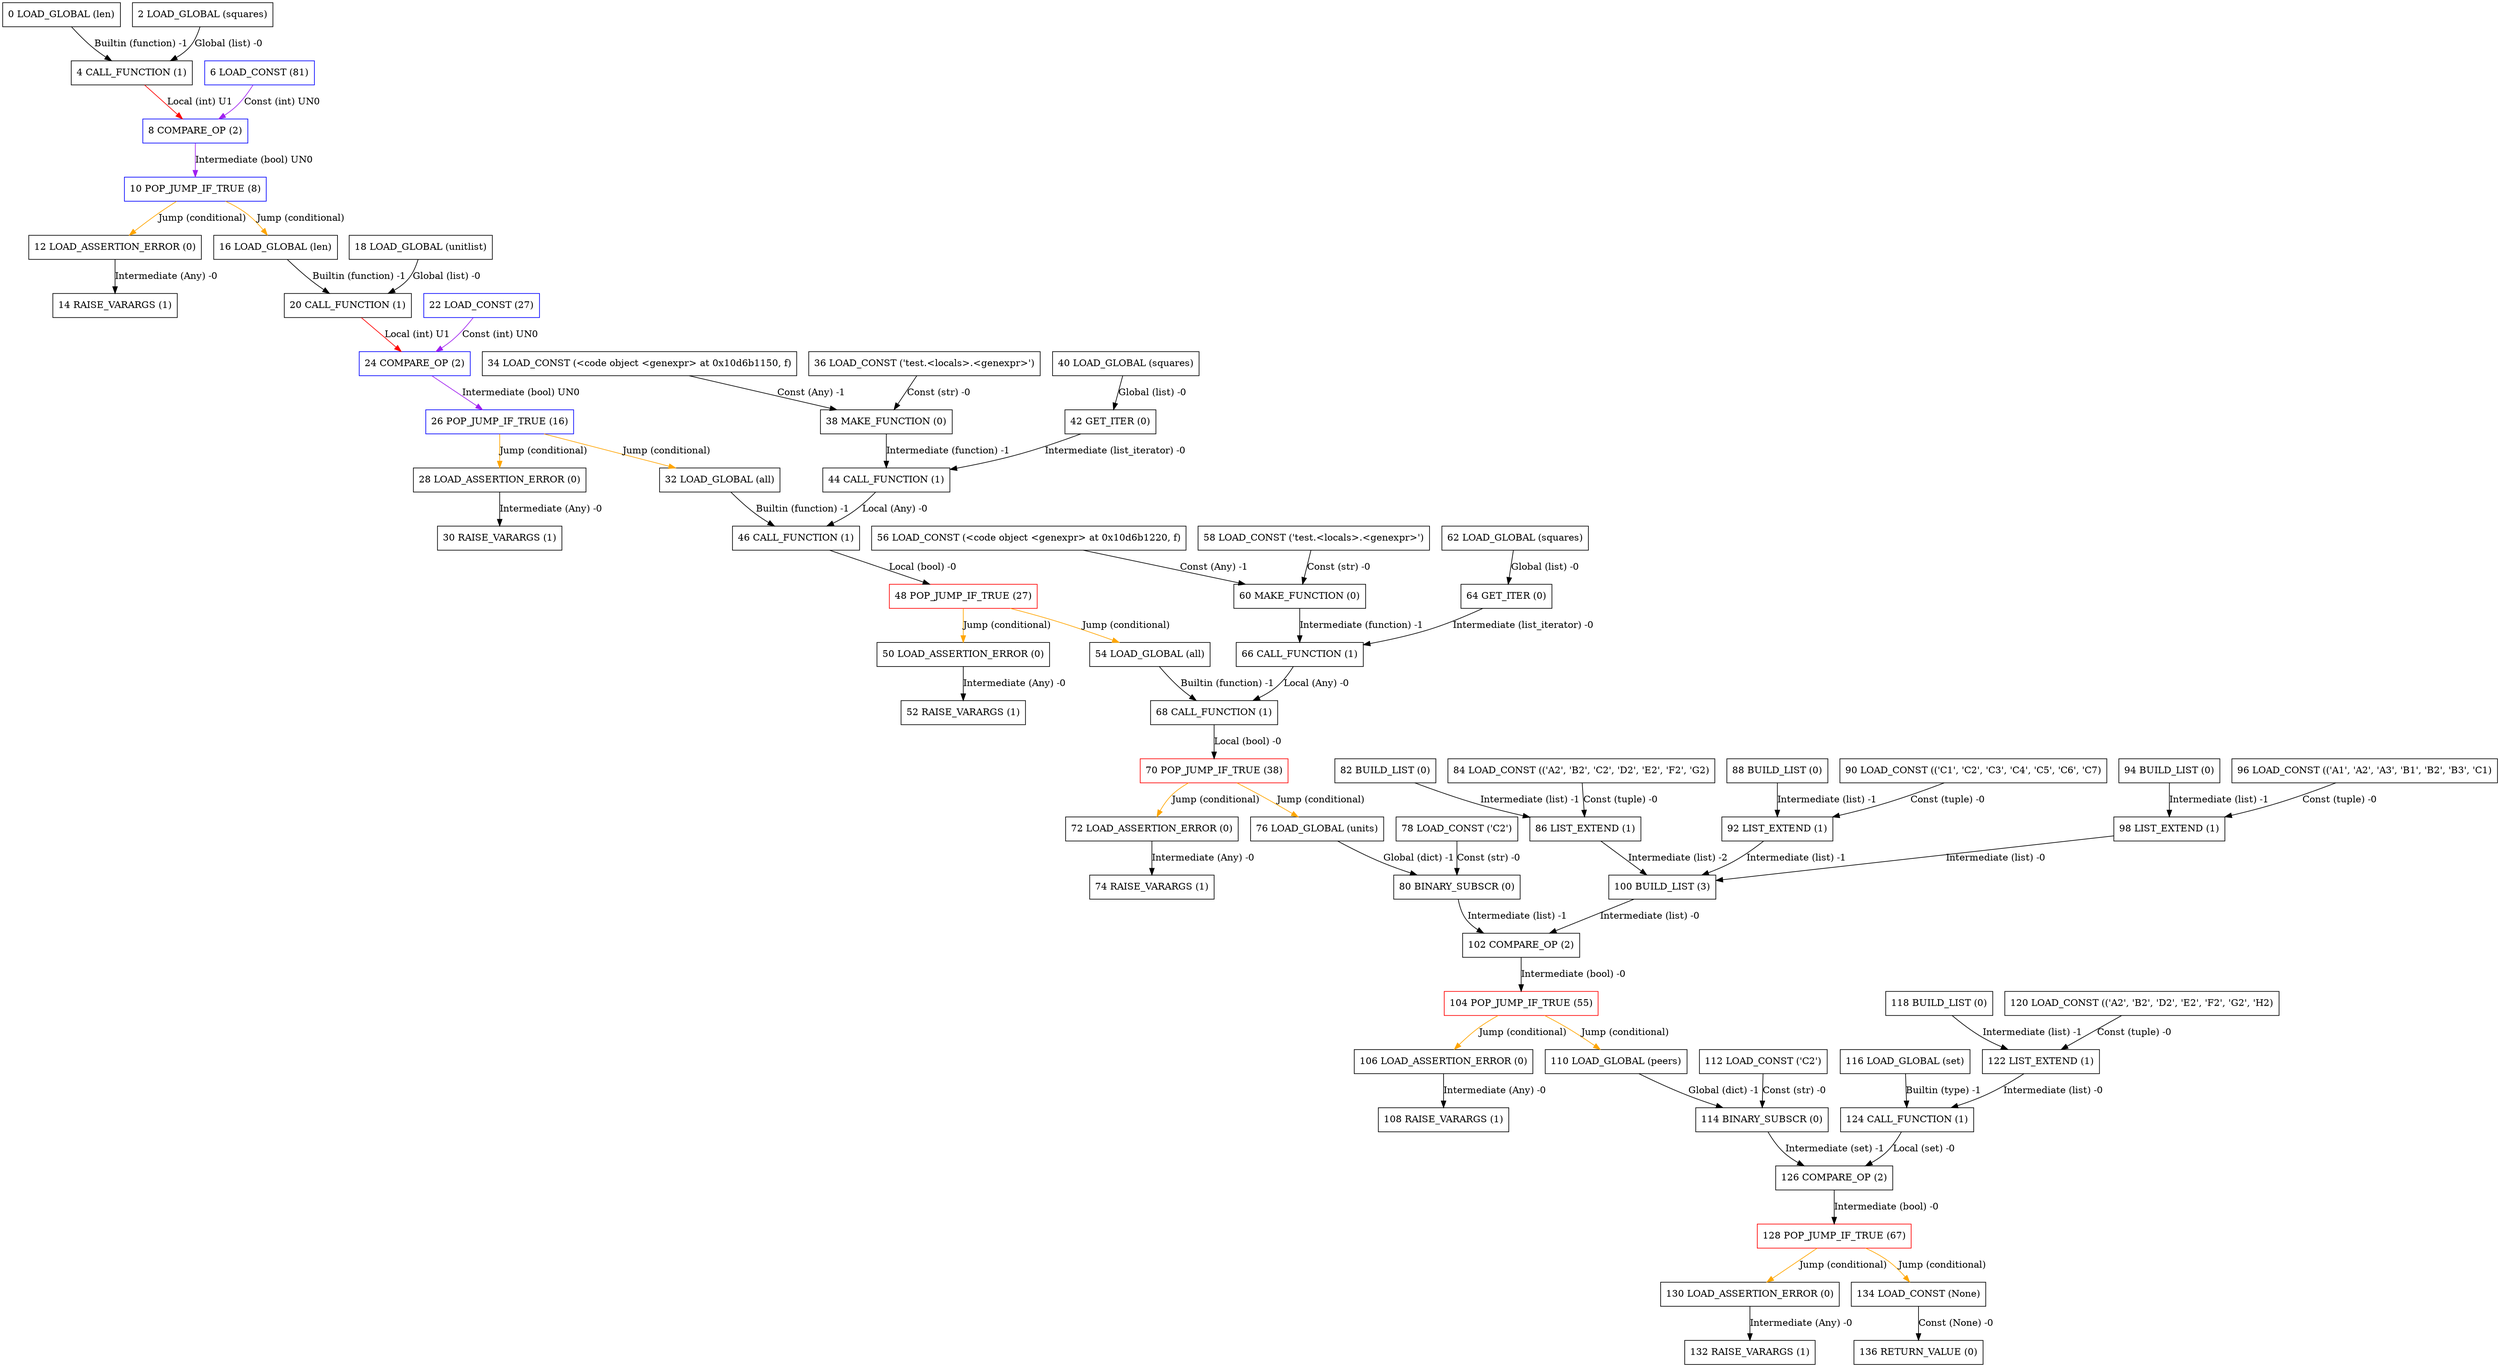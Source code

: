 digraph test { 
	node [shape=box];
	OP0 [label="0 LOAD_GLOBAL (len)" color="black"];
	OP2 [label="2 LOAD_GLOBAL (squares)" color="black"];
	OP4 [label="4 CALL_FUNCTION (1)" color="black"];
	OP6 [label="6 LOAD_CONST (81)" color="blue"];
	OP8 [label="8 COMPARE_OP (2)" color="blue"];
	OP10 [label="10 POP_JUMP_IF_TRUE (8)" color="blue"];
	OP10 -> OP12 [label="Jump (conditional)" color=orange];
	OP10 -> OP16 [label="Jump (conditional)" color=orange];
	OP12 [label="12 LOAD_ASSERTION_ERROR (0)" color="black"];
	OP14 [label="14 RAISE_VARARGS (1)" color="black"];
	OP16 [label="16 LOAD_GLOBAL (len)" color="black"];
	OP18 [label="18 LOAD_GLOBAL (unitlist)" color="black"];
	OP20 [label="20 CALL_FUNCTION (1)" color="black"];
	OP22 [label="22 LOAD_CONST (27)" color="blue"];
	OP24 [label="24 COMPARE_OP (2)" color="blue"];
	OP26 [label="26 POP_JUMP_IF_TRUE (16)" color="blue"];
	OP26 -> OP28 [label="Jump (conditional)" color=orange];
	OP26 -> OP32 [label="Jump (conditional)" color=orange];
	OP28 [label="28 LOAD_ASSERTION_ERROR (0)" color="black"];
	OP30 [label="30 RAISE_VARARGS (1)" color="black"];
	OP32 [label="32 LOAD_GLOBAL (all)" color="black"];
	OP34 [label="34 LOAD_CONST (<code object <genexpr> at 0x10d6b1150, f)" color="black"];
	OP36 [label="36 LOAD_CONST ('test.<locals>.<genexpr>')" color="black"];
	OP38 [label="38 MAKE_FUNCTION (0)" color="black"];
	OP40 [label="40 LOAD_GLOBAL (squares)" color="black"];
	OP42 [label="42 GET_ITER (0)" color="black"];
	OP44 [label="44 CALL_FUNCTION (1)" color="black"];
	OP46 [label="46 CALL_FUNCTION (1)" color="black"];
	OP48 [label="48 POP_JUMP_IF_TRUE (27)" color="red"];
	OP48 -> OP50 [label="Jump (conditional)" color=orange];
	OP48 -> OP54 [label="Jump (conditional)" color=orange];
	OP50 [label="50 LOAD_ASSERTION_ERROR (0)" color="black"];
	OP52 [label="52 RAISE_VARARGS (1)" color="black"];
	OP54 [label="54 LOAD_GLOBAL (all)" color="black"];
	OP56 [label="56 LOAD_CONST (<code object <genexpr> at 0x10d6b1220, f)" color="black"];
	OP58 [label="58 LOAD_CONST ('test.<locals>.<genexpr>')" color="black"];
	OP60 [label="60 MAKE_FUNCTION (0)" color="black"];
	OP62 [label="62 LOAD_GLOBAL (squares)" color="black"];
	OP64 [label="64 GET_ITER (0)" color="black"];
	OP66 [label="66 CALL_FUNCTION (1)" color="black"];
	OP68 [label="68 CALL_FUNCTION (1)" color="black"];
	OP70 [label="70 POP_JUMP_IF_TRUE (38)" color="red"];
	OP70 -> OP72 [label="Jump (conditional)" color=orange];
	OP70 -> OP76 [label="Jump (conditional)" color=orange];
	OP72 [label="72 LOAD_ASSERTION_ERROR (0)" color="black"];
	OP74 [label="74 RAISE_VARARGS (1)" color="black"];
	OP76 [label="76 LOAD_GLOBAL (units)" color="black"];
	OP78 [label="78 LOAD_CONST ('C2')" color="black"];
	OP80 [label="80 BINARY_SUBSCR (0)" color="black"];
	OP82 [label="82 BUILD_LIST (0)" color="black"];
	OP84 [label="84 LOAD_CONST (('A2', 'B2', 'C2', 'D2', 'E2', 'F2', 'G2)" color="black"];
	OP86 [label="86 LIST_EXTEND (1)" color="black"];
	OP88 [label="88 BUILD_LIST (0)" color="black"];
	OP90 [label="90 LOAD_CONST (('C1', 'C2', 'C3', 'C4', 'C5', 'C6', 'C7)" color="black"];
	OP92 [label="92 LIST_EXTEND (1)" color="black"];
	OP94 [label="94 BUILD_LIST (0)" color="black"];
	OP96 [label="96 LOAD_CONST (('A1', 'A2', 'A3', 'B1', 'B2', 'B3', 'C1)" color="black"];
	OP98 [label="98 LIST_EXTEND (1)" color="black"];
	OP100 [label="100 BUILD_LIST (3)" color="black"];
	OP102 [label="102 COMPARE_OP (2)" color="black"];
	OP104 [label="104 POP_JUMP_IF_TRUE (55)" color="red"];
	OP104 -> OP106 [label="Jump (conditional)" color=orange];
	OP104 -> OP110 [label="Jump (conditional)" color=orange];
	OP106 [label="106 LOAD_ASSERTION_ERROR (0)" color="black"];
	OP108 [label="108 RAISE_VARARGS (1)" color="black"];
	OP110 [label="110 LOAD_GLOBAL (peers)" color="black"];
	OP112 [label="112 LOAD_CONST ('C2')" color="black"];
	OP114 [label="114 BINARY_SUBSCR (0)" color="black"];
	OP116 [label="116 LOAD_GLOBAL (set)" color="black"];
	OP118 [label="118 BUILD_LIST (0)" color="black"];
	OP120 [label="120 LOAD_CONST (('A2', 'B2', 'D2', 'E2', 'F2', 'G2', 'H2)" color="black"];
	OP122 [label="122 LIST_EXTEND (1)" color="black"];
	OP124 [label="124 CALL_FUNCTION (1)" color="black"];
	OP126 [label="126 COMPARE_OP (2)" color="black"];
	OP128 [label="128 POP_JUMP_IF_TRUE (67)" color="red"];
	OP128 -> OP130 [label="Jump (conditional)" color=orange];
	OP128 -> OP134 [label="Jump (conditional)" color=orange];
	OP130 [label="130 LOAD_ASSERTION_ERROR (0)" color="black"];
	OP132 [label="132 RAISE_VARARGS (1)" color="black"];
	OP134 [label="134 LOAD_CONST (None)" color="black"];
	OP136 [label="136 RETURN_VALUE (0)" color="black"];
	OP0 -> OP4 [label="Builtin (function) -1" color=black];
	OP2 -> OP4 [label="Global (list) -0" color=black];
	OP4 -> OP8 [label="Local (int) U1" color=red];
	OP6 -> OP8 [label="Const (int) UN0" color=purple];
	OP8 -> OP10 [label="Intermediate (bool) UN0" color=purple];
	OP12 -> OP14 [label="Intermediate (Any) -0" color=black];
	OP16 -> OP20 [label="Builtin (function) -1" color=black];
	OP18 -> OP20 [label="Global (list) -0" color=black];
	OP20 -> OP24 [label="Local (int) U1" color=red];
	OP22 -> OP24 [label="Const (int) UN0" color=purple];
	OP24 -> OP26 [label="Intermediate (bool) UN0" color=purple];
	OP28 -> OP30 [label="Intermediate (Any) -0" color=black];
	OP34 -> OP38 [label="Const (Any) -1" color=black];
	OP36 -> OP38 [label="Const (str) -0" color=black];
	OP40 -> OP42 [label="Global (list) -0" color=black];
	OP38 -> OP44 [label="Intermediate (function) -1" color=black];
	OP42 -> OP44 [label="Intermediate (list_iterator) -0" color=black];
	OP32 -> OP46 [label="Builtin (function) -1" color=black];
	OP44 -> OP46 [label="Local (Any) -0" color=black];
	OP46 -> OP48 [label="Local (bool) -0" color=black];
	OP50 -> OP52 [label="Intermediate (Any) -0" color=black];
	OP56 -> OP60 [label="Const (Any) -1" color=black];
	OP58 -> OP60 [label="Const (str) -0" color=black];
	OP62 -> OP64 [label="Global (list) -0" color=black];
	OP60 -> OP66 [label="Intermediate (function) -1" color=black];
	OP64 -> OP66 [label="Intermediate (list_iterator) -0" color=black];
	OP54 -> OP68 [label="Builtin (function) -1" color=black];
	OP66 -> OP68 [label="Local (Any) -0" color=black];
	OP68 -> OP70 [label="Local (bool) -0" color=black];
	OP72 -> OP74 [label="Intermediate (Any) -0" color=black];
	OP76 -> OP80 [label="Global (dict) -1" color=black];
	OP78 -> OP80 [label="Const (str) -0" color=black];
	OP82 -> OP86 [label="Intermediate (list) -1" color=black];
	OP84 -> OP86 [label="Const (tuple) -0" color=black];
	OP88 -> OP92 [label="Intermediate (list) -1" color=black];
	OP90 -> OP92 [label="Const (tuple) -0" color=black];
	OP94 -> OP98 [label="Intermediate (list) -1" color=black];
	OP96 -> OP98 [label="Const (tuple) -0" color=black];
	OP86 -> OP100 [label="Intermediate (list) -2" color=black];
	OP92 -> OP100 [label="Intermediate (list) -1" color=black];
	OP98 -> OP100 [label="Intermediate (list) -0" color=black];
	OP80 -> OP102 [label="Intermediate (list) -1" color=black];
	OP100 -> OP102 [label="Intermediate (list) -0" color=black];
	OP102 -> OP104 [label="Intermediate (bool) -0" color=black];
	OP106 -> OP108 [label="Intermediate (Any) -0" color=black];
	OP110 -> OP114 [label="Global (dict) -1" color=black];
	OP112 -> OP114 [label="Const (str) -0" color=black];
	OP118 -> OP122 [label="Intermediate (list) -1" color=black];
	OP120 -> OP122 [label="Const (tuple) -0" color=black];
	OP116 -> OP124 [label="Builtin (type) -1" color=black];
	OP122 -> OP124 [label="Intermediate (list) -0" color=black];
	OP114 -> OP126 [label="Intermediate (set) -1" color=black];
	OP124 -> OP126 [label="Local (set) -0" color=black];
	OP126 -> OP128 [label="Intermediate (bool) -0" color=black];
	OP130 -> OP132 [label="Intermediate (Any) -0" color=black];
	OP134 -> OP136 [label="Const (None) -0" color=black];
}
digraph parse_grid { 
	node [shape=box];
	OP0 [label="0 LOAD_GLOBAL (dict)" color="black"];
	OP2 [label="2 LOAD_CONST (<code object <genexpr> at 0x10d6b1490, f)" color="black"];
	OP4 [label="4 LOAD_CONST ('parse_grid.<locals>.<genexpr>')" color="black"];
	OP6 [label="6 MAKE_FUNCTION (0)" color="black"];
	OP8 [label="8 LOAD_GLOBAL (squares)" color="black"];
	OP10 [label="10 GET_ITER (0)" color="black"];
	OP12 [label="12 CALL_FUNCTION (1)" color="black"];
	OP14 [label="14 CALL_FUNCTION (1)" color="black"];
	OP16 [label="16 STORE_FAST (values)" color="black"];
	OP18 [label="18 LOAD_GLOBAL (grid_values)" color="black"];
	OP20 [label="20 LOAD_FAST (grid)" color="black"];
	OP22 [label="22 CALL_FUNCTION (1)" color="black"];
	OP24 [label="24 LOAD_METHOD (items)" color="black"];
	OP26 [label="26 CALL_METHOD (0)" color="black"];
	OP28 [label="28 GET_ITER (0)" color="black"];
	OP30 [label="30 FOR_ITER (17)" color="black"];
	OP30 -> OP32 [label="Jump (conditional)" color=orange];
	OP30 -> OP66 [label="Jump (conditional)" color=orange];
	OP32 [label="32 UNPACK_SEQUENCE (2)" color="black"];
	OP34 [label="34 STORE_FAST (s)" color="black"];
	OP36 [label="36 STORE_FAST (d)" color="black"];
	OP38 [label="38 LOAD_FAST (d)" color="black"];
	OP40 [label="40 LOAD_GLOBAL (digits)" color="black"];
	OP42 [label="42 CONTAINS_OP (0)" color="black"];
	OP44 [label="44 POP_JUMP_IF_FALSE (32)" color="red"];
	OP44 -> OP46 [label="Jump (conditional)" color=orange];
	OP44 -> OP64 [label="Jump (conditional)" color=orange];
	OP46 [label="46 LOAD_GLOBAL (assign)" color="black"];
	OP48 [label="48 LOAD_FAST (values)" color="black"];
	OP50 [label="50 LOAD_FAST (s)" color="black"];
	OP52 [label="52 LOAD_FAST (d)" color="black"];
	OP54 [label="54 CALL_FUNCTION (3)" color="black"];
	OP56 [label="56 POP_JUMP_IF_TRUE (32)" color="black"];
	OP56 -> OP58 [label="Jump (conditional)" color=orange];
	OP56 -> OP64 [label="Jump (conditional)" color=orange];
	OP58 [label="58 POP_TOP (0)" color="black"];
	OP60 [label="60 LOAD_CONST (False)" color="red"];
	OP62 [label="62 RETURN_VALUE (0)" color="black"];
	OP64 [label="64 JUMP_ABSOLUTE (15)" color="black"];
	OP64 -> OP30 [label="Jump" color=yellow];
	OP66 [label="66 LOAD_FAST (values)" color="black"];
	OP68 [label="68 RETURN_VALUE (0)" color="black"];
	OP2 -> OP6 [label="Const (Any) -1" color=black];
	OP4 -> OP6 [label="Const (str) -0" color=black];
	OP8 -> OP10 [label="Global (list) -0" color=black];
	OP6 -> OP12 [label="Intermediate (function) -1" color=black];
	OP10 -> OP12 [label="Intermediate (list_iterator) -0" color=black];
	OP0 -> OP14 [label="Builtin (type) -1" color=black];
	OP12 -> OP14 [label="Local (Any) -0" color=black];
	OP14 -> OP16 [label="Local (dict) -0" color=black];
	OP18 -> OP22 [label="Global (function) -1" color=black];
	OP20 -> OP22 [label="Local (str) -0" color=black];
	OP22 -> OP24 [label="Local (Any) -0" color=black];
	OP24 -> OP26 [label="Intermediate (Any) -1" color=black];
	OP24 -> OP26 [label="Method (method) -0" color=black];
	OP26 -> OP28 [label="Intermediate (Any) -0" color=black];
	OP28 -> OP30 [label="Intermediate (Any) -0" color=black];
	OP30 -> OP32 [label="Intermediate (tuple) -0" color=black];
	OP32 -> OP34 [label="Intermediate (Any) -0" color=black];
	OP32 -> OP36 [label="Intermediate (Any) -0" color=black];
	OP38 -> OP42 [label="Local (Any) -1" color=black];
	OP40 -> OP42 [label="Global (str) -0" color=black];
	OP42 -> OP44 [label="Intermediate (bool) -0" color=black];
	OP46 -> OP54 [label="Global (function) -3" color=black];
	OP48 -> OP54 [label="Local (dict) -2" color=black];
	OP50 -> OP54 [label="Local (str) -1" color=black];
	OP52 -> OP54 [label="Local (str) -0" color=black];
	OP54 -> OP56 [label="Local (Any) -0" color=black];
	OP30 -> OP58 [label="Intermediate (Any) -0" color=black];
	OP60 -> OP62 [label="Const (bool) -0" color=black];
	OP66 -> OP68 [label="Local (dict) -0" color=black];
}
digraph grid_values { 
	node [shape=box];
	OP0 [label="0 LOAD_CONST (<code object <listcomp> at 0x10d6b1630, )" color="black"];
	OP2 [label="2 LOAD_CONST ('grid_values.<locals>.<listcomp>')" color="black"];
	OP4 [label="4 MAKE_FUNCTION (0)" color="black"];
	OP6 [label="6 LOAD_FAST (grid)" color="black"];
	OP8 [label="8 GET_ITER (0)" color="black"];
	OP10 [label="10 CALL_FUNCTION (1)" color="black"];
	OP12 [label="12 STORE_FAST (chars)" color="black"];
	OP14 [label="14 LOAD_GLOBAL (len)" color="black"];
	OP16 [label="16 LOAD_FAST (chars)" color="black"];
	OP18 [label="18 CALL_FUNCTION (1)" color="black"];
	OP20 [label="20 LOAD_CONST (81)" color="blue"];
	OP22 [label="22 COMPARE_OP (2)" color="blue"];
	OP24 [label="24 POP_JUMP_IF_TRUE (15)" color="blue"];
	OP24 -> OP26 [label="Jump (conditional)" color=orange];
	OP24 -> OP30 [label="Jump (conditional)" color=orange];
	OP26 [label="26 LOAD_ASSERTION_ERROR (0)" color="black"];
	OP28 [label="28 RAISE_VARARGS (1)" color="black"];
	OP30 [label="30 LOAD_GLOBAL (dict)" color="black"];
	OP32 [label="32 LOAD_GLOBAL (zip)" color="black"];
	OP34 [label="34 LOAD_GLOBAL (squares)" color="black"];
	OP36 [label="36 LOAD_FAST (chars)" color="black"];
	OP38 [label="38 CALL_FUNCTION (2)" color="black"];
	OP40 [label="40 CALL_FUNCTION (1)" color="black"];
	OP42 [label="42 RETURN_VALUE (0)" color="black"];
	OP0 -> OP4 [label="Const (Any) -1" color=black];
	OP2 -> OP4 [label="Const (str) -0" color=black];
	OP6 -> OP8 [label="Local (str) -0" color=black];
	OP4 -> OP10 [label="Intermediate (function) -1" color=black];
	OP8 -> OP10 [label="Intermediate (str_iterator) -0" color=black];
	OP10 -> OP12 [label="Local (Any) -0" color=black];
	OP14 -> OP18 [label="Builtin (function) -1" color=black];
	OP16 -> OP18 [label="Local (list) -0" color=black];
	OP18 -> OP22 [label="Local (int) U1" color=red];
	OP20 -> OP22 [label="Const (int) UN0" color=purple];
	OP22 -> OP24 [label="Intermediate (bool) UN0" color=purple];
	OP26 -> OP28 [label="Intermediate (Any) -0" color=black];
	OP32 -> OP38 [label="Builtin (type) -2" color=black];
	OP34 -> OP38 [label="Global (list) -1" color=black];
	OP36 -> OP38 [label="Local (list) -0" color=black];
	OP30 -> OP40 [label="Builtin (type) -1" color=black];
	OP38 -> OP40 [label="Local (zip) -0" color=black];
	OP40 -> OP42 [label="Local (dict) -0" color=black];
}
digraph assign { 
	node [shape=box];
	OP0 [label="0 LOAD_DEREF (1)" color="black"];
	OP2 [label="2 LOAD_DEREF (0)" color="black"];
	OP4 [label="4 BINARY_SUBSCR (0)" color="black"];
	OP6 [label="6 LOAD_METHOD (replace)" color="black"];
	OP8 [label="8 LOAD_FAST (d)" color="black"];
	OP10 [label="10 LOAD_CONST ('')" color="black"];
	OP12 [label="12 CALL_METHOD (2)" color="black"];
	OP14 [label="14 STORE_FAST (other_values)" color="black"];
	OP16 [label="16 LOAD_GLOBAL (all)" color="black"];
	OP18 [label="18 LOAD_CLOSURE (0)" color="black"];
	OP20 [label="20 LOAD_CLOSURE (1)" color="black"];
	OP22 [label="22 BUILD_TUPLE (2)" color="black"];
	OP24 [label="24 LOAD_CONST (<code object <genexpr> at 0x10d6b17d0, f)" color="black"];
	OP26 [label="26 LOAD_CONST ('assign.<locals>.<genexpr>')" color="black"];
	OP28 [label="28 MAKE_FUNCTION (8)" color="black"];
	OP30 [label="30 LOAD_FAST (other_values)" color="black"];
	OP32 [label="32 GET_ITER (0)" color="black"];
	OP34 [label="34 CALL_FUNCTION (1)" color="black"];
	OP36 [label="36 CALL_FUNCTION (1)" color="black"];
	OP38 [label="38 POP_JUMP_IF_FALSE (22)" color="red"];
	OP38 -> OP40 [label="Jump (conditional)" color=orange];
	OP38 -> OP44 [label="Jump (conditional)" color=orange];
	OP40 [label="40 LOAD_DEREF (1)" color="black"];
	OP42 [label="42 RETURN_VALUE (0)" color="black"];
	OP44 [label="44 LOAD_CONST (False)" color="red"];
	OP46 [label="46 RETURN_VALUE (0)" color="black"];
	OP0 -> OP4 [label="Intermediate (dict) -1" color=black];
	OP2 -> OP4 [label="Intermediate (str) -0" color=black];
	OP4 -> OP6 [label="Intermediate (Any) -0" color=black];
	OP6 -> OP12 [label="Intermediate (Any) -3" color=black];
	OP6 -> OP12 [label="Method (method) -2" color=black];
	OP8 -> OP12 [label="Local (str) -1" color=black];
	OP10 -> OP12 [label="Const (str) -0" color=black];
	OP12 -> OP14 [label="Intermediate (Any) -0" color=black];
	OP18 -> OP22 [label="Intermediate (Any) -1" color=black];
	OP20 -> OP22 [label="Intermediate (Any) -0" color=black];
	OP22 -> OP28 [label="Intermediate (tuple) -2" color=black];
	OP24 -> OP28 [label="Const (Any) -1" color=black];
	OP26 -> OP28 [label="Const (str) -0" color=black];
	OP30 -> OP32 [label="Local (Any) -0" color=black];
	OP28 -> OP34 [label="Intermediate (function) -1" color=black];
	OP32 -> OP34 [label="Intermediate (str_iterator) -0" color=black];
	OP16 -> OP36 [label="Builtin (function) -1" color=black];
	OP34 -> OP36 [label="Local (Any) -0" color=black];
	OP36 -> OP38 [label="Local (bool) -0" color=black];
	OP40 -> OP42 [label="Intermediate (Any) -0" color=black];
	OP44 -> OP46 [label="Const (bool) -0" color=black];
}
digraph eliminate { 
	node [shape=box];
	OP0 [label="0 LOAD_DEREF (0)" color="black"];
	OP2 [label="2 LOAD_DEREF (2)" color="black"];
	OP4 [label="4 LOAD_FAST (s)" color="black"];
	OP6 [label="6 BINARY_SUBSCR (0)" color="black"];
	OP8 [label="8 CONTAINS_OP (1)" color="black"];
	OP10 [label="10 POP_JUMP_IF_FALSE (8)" color="red"];
	OP10 -> OP12 [label="Jump (conditional)" color=orange];
	OP10 -> OP16 [label="Jump (conditional)" color=orange];
	OP12 [label="12 LOAD_DEREF (2)" color="black"];
	OP14 [label="14 RETURN_VALUE (0)" color="black"];
	OP16 [label="16 LOAD_DEREF (2)" color="black"];
	OP18 [label="18 LOAD_FAST (s)" color="black"];
	OP20 [label="20 BINARY_SUBSCR (0)" color="black"];
	OP22 [label="22 LOAD_METHOD (replace)" color="black"];
	OP24 [label="24 LOAD_DEREF (0)" color="black"];
	OP26 [label="26 LOAD_CONST ('')" color="black"];
	OP28 [label="28 CALL_METHOD (2)" color="black"];
	OP30 [label="30 LOAD_DEREF (2)" color="black"];
	OP32 [label="32 LOAD_FAST (s)" color="black"];
	OP34 [label="34 STORE_SUBSCR (0)" color="black"];
	OP36 [label="36 LOAD_GLOBAL (len)" color="black"];
	OP38 [label="38 LOAD_DEREF (2)" color="black"];
	OP40 [label="40 LOAD_FAST (s)" color="black"];
	OP42 [label="42 BINARY_SUBSCR (0)" color="black"];
	OP44 [label="44 CALL_FUNCTION (1)" color="black"];
	OP46 [label="46 LOAD_CONST (0)" color="blue"];
	OP48 [label="48 COMPARE_OP (2)" color="blue"];
	OP50 [label="50 POP_JUMP_IF_FALSE (28)" color="blue"];
	OP50 -> OP52 [label="Jump (conditional)" color=orange];
	OP50 -> OP56 [label="Jump (conditional)" color=orange];
	OP52 [label="52 LOAD_CONST (False)" color="red"];
	OP54 [label="54 RETURN_VALUE (0)" color="black"];
	OP56 [label="56 LOAD_GLOBAL (len)" color="black"];
	OP58 [label="58 LOAD_DEREF (2)" color="black"];
	OP60 [label="60 LOAD_FAST (s)" color="black"];
	OP62 [label="62 BINARY_SUBSCR (0)" color="black"];
	OP64 [label="64 CALL_FUNCTION (1)" color="black"];
	OP66 [label="66 LOAD_CONST (1)" color="blue"];
	OP68 [label="68 COMPARE_OP (2)" color="blue"];
	OP70 [label="70 POP_JUMP_IF_FALSE (56)" color="blue"];
	OP70 -> OP72 [label="Jump (conditional)" color=orange];
	OP70 -> OP112 [label="Jump (conditional)" color=orange];
	OP72 [label="72 LOAD_DEREF (2)" color="black"];
	OP74 [label="74 LOAD_FAST (s)" color="black"];
	OP76 [label="76 BINARY_SUBSCR (0)" color="black"];
	OP78 [label="78 STORE_DEREF (1)" color="black"];
	OP80 [label="80 LOAD_GLOBAL (all)" color="black"];
	OP82 [label="82 LOAD_CLOSURE (1)" color="black"];
	OP84 [label="84 LOAD_CLOSURE (2)" color="black"];
	OP86 [label="86 BUILD_TUPLE (2)" color="black"];
	OP88 [label="88 LOAD_CONST (<code object <genexpr> at 0x10d6b1970, f)" color="black"];
	OP90 [label="90 LOAD_CONST ('eliminate.<locals>.<genexpr>')" color="black"];
	OP92 [label="92 MAKE_FUNCTION (8)" color="black"];
	OP94 [label="94 LOAD_GLOBAL (peers)" color="black"];
	OP96 [label="96 LOAD_FAST (s)" color="black"];
	OP98 [label="98 BINARY_SUBSCR (0)" color="black"];
	OP100 [label="100 GET_ITER (0)" color="black"];
	OP102 [label="102 CALL_FUNCTION (1)" color="black"];
	OP104 [label="104 CALL_FUNCTION (1)" color="black"];
	OP106 [label="106 POP_JUMP_IF_TRUE (56)" color="red"];
	OP106 -> OP108 [label="Jump (conditional)" color=orange];
	OP106 -> OP112 [label="Jump (conditional)" color=orange];
	OP108 [label="108 LOAD_CONST (False)" color="red"];
	OP110 [label="110 RETURN_VALUE (0)" color="black"];
	OP112 [label="112 LOAD_GLOBAL (units)" color="black"];
	OP114 [label="114 LOAD_FAST (s)" color="black"];
	OP116 [label="116 BINARY_SUBSCR (0)" color="black"];
	OP118 [label="118 GET_ITER (0)" color="black"];
	OP120 [label="120 FOR_ITER (38)" color="black"];
	OP120 -> OP122 [label="Jump (conditional)" color=orange];
	OP120 -> OP198 [label="Jump (conditional)" color=orange];
	OP122 [label="122 STORE_FAST (u)" color="black"];
	OP124 [label="124 LOAD_CLOSURE (0)" color="black"];
	OP126 [label="126 LOAD_CLOSURE (2)" color="black"];
	OP128 [label="128 BUILD_TUPLE (2)" color="black"];
	OP130 [label="130 LOAD_CONST (<code object <listcomp> at 0x10d6b1a40, )" color="black"];
	OP132 [label="132 LOAD_CONST ('eliminate.<locals>.<listcomp>')" color="black"];
	OP134 [label="134 MAKE_FUNCTION (8)" color="black"];
	OP136 [label="136 LOAD_FAST (u)" color="black"];
	OP138 [label="138 GET_ITER (0)" color="black"];
	OP140 [label="140 CALL_FUNCTION (1)" color="black"];
	OP142 [label="142 STORE_FAST (dplaces)" color="black"];
	OP144 [label="144 LOAD_GLOBAL (len)" color="black"];
	OP146 [label="146 LOAD_FAST (dplaces)" color="black"];
	OP148 [label="148 CALL_FUNCTION (1)" color="black"];
	OP150 [label="150 LOAD_CONST (0)" color="blue"];
	OP152 [label="152 COMPARE_OP (2)" color="blue"];
	OP154 [label="154 POP_JUMP_IF_FALSE (81)" color="blue"];
	OP154 -> OP156 [label="Jump (conditional)" color=orange];
	OP154 -> OP162 [label="Jump (conditional)" color=orange];
	OP156 [label="156 POP_TOP (0)" color="black"];
	OP158 [label="158 LOAD_CONST (False)" color="red"];
	OP160 [label="160 RETURN_VALUE (0)" color="black"];
	OP162 [label="162 LOAD_GLOBAL (len)" color="black"];
	OP164 [label="164 LOAD_FAST (dplaces)" color="black"];
	OP166 [label="166 CALL_FUNCTION (1)" color="black"];
	OP168 [label="168 LOAD_CONST (1)" color="blue"];
	OP170 [label="170 COMPARE_OP (2)" color="blue"];
	OP172 [label="172 POP_JUMP_IF_FALSE (98)" color="blue"];
	OP172 -> OP174 [label="Jump (conditional)" color=orange];
	OP172 -> OP196 [label="Jump (conditional)" color=orange];
	OP174 [label="174 LOAD_GLOBAL (assign)" color="black"];
	OP176 [label="176 LOAD_DEREF (2)" color="black"];
	OP178 [label="178 LOAD_FAST (dplaces)" color="black"];
	OP180 [label="180 LOAD_CONST (0)" color="red"];
	OP182 [label="182 BINARY_SUBSCR (0)" color="black"];
	OP184 [label="184 LOAD_DEREF (0)" color="black"];
	OP186 [label="186 CALL_FUNCTION (3)" color="black"];
	OP188 [label="188 POP_JUMP_IF_TRUE (98)" color="black"];
	OP188 -> OP190 [label="Jump (conditional)" color=orange];
	OP188 -> OP196 [label="Jump (conditional)" color=orange];
	OP190 [label="190 POP_TOP (0)" color="black"];
	OP192 [label="192 LOAD_CONST (False)" color="red"];
	OP194 [label="194 RETURN_VALUE (0)" color="black"];
	OP196 [label="196 JUMP_ABSOLUTE (60)" color="black"];
	OP196 -> OP120 [label="Jump" color=yellow];
	OP198 [label="198 LOAD_DEREF (2)" color="black"];
	OP200 [label="200 RETURN_VALUE (0)" color="black"];
	OP2 -> OP6 [label="Intermediate (dict) -1" color=black];
	OP4 -> OP6 [label="Local (str) -0" color=black];
	OP0 -> OP8 [label="Intermediate (Any) -1" color=black];
	OP6 -> OP8 [label="Intermediate (Any) -0" color=black];
	OP8 -> OP10 [label="Intermediate (bool) -0" color=black];
	OP12 -> OP14 [label="Intermediate (Any) -0" color=black];
	OP16 -> OP20 [label="Intermediate (dict) -1" color=black];
	OP18 -> OP20 [label="Local (str) -0" color=black];
	OP20 -> OP22 [label="Intermediate (Any) -0" color=black];
	OP22 -> OP28 [label="Intermediate (Any) -3" color=black];
	OP22 -> OP28 [label="Method (method) -2" color=black];
	OP24 -> OP28 [label="Intermediate (str) -1" color=black];
	OP26 -> OP28 [label="Const (str) -0" color=black];
	OP28 -> OP34 [label="Intermediate (str) -2" color=black];
	OP30 -> OP34 [label="Intermediate (dict) -1" color=black];
	OP32 -> OP34 [label="Local (str) -0" color=black];
	OP38 -> OP42 [label="Intermediate (dict) -1" color=black];
	OP40 -> OP42 [label="Local (str) -0" color=black];
	OP36 -> OP44 [label="Builtin (function) -1" color=black];
	OP42 -> OP44 [label="Intermediate (str) -0" color=black];
	OP44 -> OP48 [label="Local (int) U1" color=red];
	OP46 -> OP48 [label="Const (int) UN0" color=purple];
	OP48 -> OP50 [label="Intermediate (bool) UN0" color=purple];
	OP52 -> OP54 [label="Const (bool) -0" color=black];
	OP58 -> OP62 [label="Intermediate (dict) -1" color=black];
	OP60 -> OP62 [label="Local (str) -0" color=black];
	OP56 -> OP64 [label="Builtin (function) -1" color=black];
	OP62 -> OP64 [label="Intermediate (str) -0" color=black];
	OP64 -> OP68 [label="Local (int) U1" color=red];
	OP66 -> OP68 [label="Const (int) UN0" color=purple];
	OP68 -> OP70 [label="Intermediate (bool) UN0" color=purple];
	OP72 -> OP76 [label="Intermediate (Any) -1" color=black];
	OP74 -> OP76 [label="Local (str) -0" color=black];
	OP76 -> OP78 [label="Intermediate (Any) -0" color=black];
	OP82 -> OP86 [label="Intermediate (Any) -1" color=black];
	OP84 -> OP86 [label="Intermediate (Any) -0" color=black];
	OP86 -> OP92 [label="Intermediate (tuple) -2" color=black];
	OP88 -> OP92 [label="Const (Any) -1" color=black];
	OP90 -> OP92 [label="Const (str) -0" color=black];
	OP94 -> OP98 [label="Global (dict) -1" color=black];
	OP96 -> OP98 [label="Local (str) -0" color=black];
	OP98 -> OP100 [label="Intermediate (Any) -0" color=black];
	OP92 -> OP102 [label="Intermediate (function) -1" color=black];
	OP100 -> OP102 [label="Intermediate (Any) -0" color=black];
	OP80 -> OP104 [label="Builtin (function) -1" color=black];
	OP102 -> OP104 [label="Local (Any) -0" color=black];
	OP104 -> OP106 [label="Local (bool) -0" color=black];
	OP108 -> OP110 [label="Const (bool) -0" color=black];
	OP112 -> OP116 [label="Global (dict) -1" color=black];
	OP114 -> OP116 [label="Local (str) -0" color=black];
	OP116 -> OP118 [label="Intermediate (Any) -0" color=black];
	OP118 -> OP120 [label="Intermediate (Any) -0" color=black];
	OP120 -> OP122 [label="Intermediate (Any) -0" color=black];
	OP124 -> OP128 [label="Intermediate (Any) -1" color=black];
	OP126 -> OP128 [label="Intermediate (Any) -0" color=black];
	OP128 -> OP134 [label="Intermediate (tuple) -2" color=black];
	OP130 -> OP134 [label="Const (Any) -1" color=black];
	OP132 -> OP134 [label="Const (str) -0" color=black];
	OP136 -> OP138 [label="Local (Any) -0" color=black];
	OP134 -> OP140 [label="Intermediate (function) -1" color=black];
	OP138 -> OP140 [label="Intermediate (list_iterator) -0" color=black];
	OP140 -> OP142 [label="Local (Any) -0" color=black];
	OP144 -> OP148 [label="Builtin (function) -1" color=black];
	OP146 -> OP148 [label="Local (list) -0" color=black];
	OP148 -> OP152 [label="Local (int) U1" color=red];
	OP150 -> OP152 [label="Const (int) UN0" color=purple];
	OP152 -> OP154 [label="Intermediate (bool) UN0" color=purple];
	OP120 -> OP156 [label="Intermediate (Any) -0" color=black];
	OP158 -> OP160 [label="Const (bool) -0" color=black];
	OP162 -> OP166 [label="Builtin (function) -1" color=black];
	OP164 -> OP166 [label="Local (list) -0" color=black];
	OP166 -> OP170 [label="Local (int) U1" color=red];
	OP168 -> OP170 [label="Const (int) UN0" color=purple];
	OP170 -> OP172 [label="Intermediate (bool) UN0" color=purple];
	OP178 -> OP182 [label="Local (Any) -1" color=black];
	OP180 -> OP182 [label="Const (int) -0" color=black];
	OP174 -> OP186 [label="Global (function) -3" color=black];
	OP176 -> OP186 [label="Intermediate (Any) -2" color=black];
	OP182 -> OP186 [label="Intermediate (Any) -1" color=black];
	OP184 -> OP186 [label="Intermediate (Any) -0" color=black];
	OP186 -> OP188 [label="Local (Any) -0" color=black];
	OP120 -> OP190 [label="Intermediate (Any) -0" color=black];
	OP192 -> OP194 [label="Const (bool) -0" color=black];
	OP198 -> OP200 [label="Intermediate (Any) -0" color=black];
}
digraph solve { 
	node [shape=box];
	OP0 [label="0 LOAD_GLOBAL (search)" color="black"];
	OP2 [label="2 LOAD_GLOBAL (parse_grid)" color="black"];
	OP4 [label="4 LOAD_FAST (grid)" color="black"];
	OP6 [label="6 CALL_FUNCTION (1)" color="black"];
	OP8 [label="8 CALL_FUNCTION (1)" color="black"];
	OP10 [label="10 RETURN_VALUE (0)" color="black"];
	OP2 -> OP6 [label="Global (function) -1" color=black];
	OP4 -> OP6 [label="Local (str) -0" color=black];
	OP0 -> OP8 [label="Global (function) -1" color=black];
	OP6 -> OP8 [label="Local (dict) -0" color=black];
	OP8 -> OP10 [label="Local (Any) -0" color=black];
}
digraph search { 
	node [shape=box];
	OP0 [label="0 LOAD_DEREF (1)" color="black"];
	OP2 [label="2 LOAD_CONST (False)" color="red"];
	OP4 [label="4 IS_OP (0)" color="black"];
	OP6 [label="6 POP_JUMP_IF_FALSE (6)" color="red"];
	OP6 -> OP8 [label="Jump (conditional)" color=orange];
	OP6 -> OP12 [label="Jump (conditional)" color=orange];
	OP8 [label="8 LOAD_CONST (False)" color="red"];
	OP10 [label="10 RETURN_VALUE (0)" color="black"];
	OP12 [label="12 LOAD_GLOBAL (all)" color="black"];
	OP14 [label="14 LOAD_CLOSURE (1)" color="black"];
	OP16 [label="16 BUILD_TUPLE (1)" color="black"];
	OP18 [label="18 LOAD_CONST (<code object <genexpr> at 0x10d6b1f20, f)" color="black"];
	OP20 [label="20 LOAD_CONST ('search.<locals>.<genexpr>')" color="black"];
	OP22 [label="22 MAKE_FUNCTION (8)" color="black"];
	OP24 [label="24 LOAD_GLOBAL (squares)" color="black"];
	OP26 [label="26 GET_ITER (0)" color="black"];
	OP28 [label="28 CALL_FUNCTION (1)" color="black"];
	OP30 [label="30 CALL_FUNCTION (1)" color="black"];
	OP32 [label="32 POP_JUMP_IF_FALSE (19)" color="red"];
	OP32 -> OP34 [label="Jump (conditional)" color=orange];
	OP32 -> OP38 [label="Jump (conditional)" color=orange];
	OP34 [label="34 LOAD_DEREF (1)" color="black"];
	OP36 [label="36 RETURN_VALUE (0)" color="black"];
	OP38 [label="38 LOAD_GLOBAL (min)" color="black"];
	OP40 [label="40 LOAD_CLOSURE (1)" color="black"];
	OP42 [label="42 BUILD_TUPLE (1)" color="black"];
	OP44 [label="44 LOAD_CONST (<code object <genexpr> at 0x10d6b1ff0, f)" color="black"];
	OP46 [label="46 LOAD_CONST ('search.<locals>.<genexpr>')" color="black"];
	OP48 [label="48 MAKE_FUNCTION (8)" color="black"];
	OP50 [label="50 LOAD_GLOBAL (squares)" color="black"];
	OP52 [label="52 GET_ITER (0)" color="black"];
	OP54 [label="54 CALL_FUNCTION (1)" color="black"];
	OP56 [label="56 CALL_FUNCTION (1)" color="black"];
	OP58 [label="58 UNPACK_SEQUENCE (2)" color="black"];
	OP60 [label="60 STORE_FAST (n)" color="black"];
	OP62 [label="62 STORE_DEREF (0)" color="black"];
	OP64 [label="64 LOAD_GLOBAL (some)" color="black"];
	OP66 [label="66 LOAD_CLOSURE (0)" color="black"];
	OP68 [label="68 LOAD_CLOSURE (1)" color="black"];
	OP70 [label="70 BUILD_TUPLE (2)" color="black"];
	OP72 [label="72 LOAD_CONST (<code object <genexpr> at 0x10d6b20c0, f)" color="black"];
	OP74 [label="74 LOAD_CONST ('search.<locals>.<genexpr>')" color="black"];
	OP76 [label="76 MAKE_FUNCTION (8)" color="black"];
	OP78 [label="78 LOAD_DEREF (1)" color="black"];
	OP80 [label="80 LOAD_DEREF (0)" color="black"];
	OP82 [label="82 BINARY_SUBSCR (0)" color="black"];
	OP84 [label="84 GET_ITER (0)" color="black"];
	OP86 [label="86 CALL_FUNCTION (1)" color="black"];
	OP88 [label="88 CALL_FUNCTION (1)" color="black"];
	OP90 [label="90 RETURN_VALUE (0)" color="black"];
	OP0 -> OP4 [label="Intermediate (Any) -1" color=black];
	OP2 -> OP4 [label="Const (bool) -0" color=black];
	OP4 -> OP6 [label="Intermediate (bool) -0" color=black];
	OP8 -> OP10 [label="Const (bool) -0" color=black];
	OP14 -> OP16 [label="Intermediate (Any) -0" color=black];
	OP16 -> OP22 [label="Intermediate (tuple) -2" color=black];
	OP18 -> OP22 [label="Const (Any) -1" color=black];
	OP20 -> OP22 [label="Const (str) -0" color=black];
	OP24 -> OP26 [label="Global (list) -0" color=black];
	OP22 -> OP28 [label="Intermediate (function) -1" color=black];
	OP26 -> OP28 [label="Intermediate (list_iterator) -0" color=black];
	OP12 -> OP30 [label="Builtin (function) -1" color=black];
	OP28 -> OP30 [label="Local (Any) -0" color=black];
	OP30 -> OP32 [label="Local (bool) -0" color=black];
	OP34 -> OP36 [label="Intermediate (Any) -0" color=black];
	OP40 -> OP42 [label="Intermediate (Any) -0" color=black];
	OP42 -> OP48 [label="Intermediate (tuple) -2" color=black];
	OP44 -> OP48 [label="Const (Any) -1" color=black];
	OP46 -> OP48 [label="Const (str) -0" color=black];
	OP50 -> OP52 [label="Global (list) -0" color=black];
	OP48 -> OP54 [label="Intermediate (function) -1" color=black];
	OP52 -> OP54 [label="Intermediate (list_iterator) -0" color=black];
	OP38 -> OP56 [label="Builtin (function) -1" color=black];
	OP54 -> OP56 [label="Local (Any) -0" color=black];
	OP56 -> OP58 [label="Local (tuple) -0" color=black];
	OP58 -> OP60 [label="Intermediate (Any) -0" color=black];
	OP58 -> OP62 [label="Intermediate (Any) -0" color=black];
	OP66 -> OP70 [label="Intermediate (Any) -1" color=black];
	OP68 -> OP70 [label="Intermediate (Any) -0" color=black];
	OP70 -> OP76 [label="Intermediate (tuple) -2" color=black];
	OP72 -> OP76 [label="Const (Any) -1" color=black];
	OP74 -> OP76 [label="Const (str) -0" color=black];
	OP78 -> OP82 [label="Intermediate (dict) -1" color=black];
	OP80 -> OP82 [label="Intermediate (str) -0" color=black];
	OP82 -> OP84 [label="Intermediate (Any) -0" color=black];
	OP76 -> OP86 [label="Intermediate (function) -1" color=black];
	OP84 -> OP86 [label="Intermediate (str_iterator) -0" color=black];
	OP64 -> OP88 [label="Global (function) -1" color=black];
	OP86 -> OP88 [label="Local (Any) -0" color=black];
	OP88 -> OP90 [label="Local (Any) -0" color=black];
}
digraph some { 
	node [shape=box];
	OP0 [label="0 LOAD_FAST (seq)" color="black"];
	OP2 [label="2 GET_ITER (0)" color="black"];
	OP4 [label="4 FOR_ITER (8)" color="black"];
	OP4 -> OP6 [label="Jump (conditional)" color=orange];
	OP4 -> OP22 [label="Jump (conditional)" color=orange];
	OP6 [label="6 STORE_FAST (e)" color="black"];
	OP8 [label="8 LOAD_FAST (e)" color="black"];
	OP10 [label="10 POP_JUMP_IF_FALSE (10)" color="black"];
	OP10 -> OP12 [label="Jump (conditional)" color=orange];
	OP10 -> OP20 [label="Jump (conditional)" color=orange];
	OP12 [label="12 LOAD_FAST (e)" color="black"];
	OP14 [label="14 ROT_TWO (0)" color="black"];
	OP16 [label="16 POP_TOP (0)" color="black"];
	OP18 [label="18 RETURN_VALUE (0)" color="black"];
	OP20 [label="20 JUMP_ABSOLUTE (2)" color="black"];
	OP20 -> OP4 [label="Jump" color=yellow];
	OP22 [label="22 LOAD_CONST (False)" color="red"];
	OP24 [label="24 RETURN_VALUE (0)" color="black"];
	OP0 -> OP2 [label="Local (generator) -0" color=black];
	OP2 -> OP4 [label="Intermediate (Any) -0" color=black];
	OP4 -> OP6 [label="Intermediate (Any) -0" color=black];
	OP8 -> OP10 [label="Local (Any) -0" color=black];
	OP4 -> OP14 [label="Intermediate (Any) -1" color=black];
	OP12 -> OP14 [label="Local (Any) -0" color=black];
	OP14 -> OP16 [label="Intermediate (Any) -0" color=black];
	OP14 -> OP18 [label="Intermediate (Any) -0" color=black];
	OP22 -> OP24 [label="Const (bool) -0" color=black];
}
digraph bench_sudoku { 
	node [shape=box];
	OP0 [label="0 LOAD_GLOBAL (test)" color="black"];
	OP2 [label="2 CALL_FUNCTION (0)" color="black"];
	OP4 [label="4 POP_TOP (0)" color="black"];
	OP6 [label="6 LOAD_GLOBAL (solve)" color="black"];
	OP8 [label="8 LOAD_GLOBAL (hard1)" color="black"];
	OP10 [label="10 CALL_FUNCTION (1)" color="black"];
	OP12 [label="12 POP_TOP (0)" color="black"];
	OP14 [label="14 LOAD_CONST (None)" color="black"];
	OP16 [label="16 RETURN_VALUE (0)" color="black"];
	OP0 -> OP2 [label="Global (function) -0" color=black];
	OP2 -> OP4 [label="Local (Any) -0" color=black];
	OP6 -> OP10 [label="Global (function) -1" color=black];
	OP8 -> OP10 [label="Global (str) -0" color=black];
	OP10 -> OP12 [label="Local (Any) -0" color=black];
	OP14 -> OP16 [label="Const (None) -0" color=black];
}
